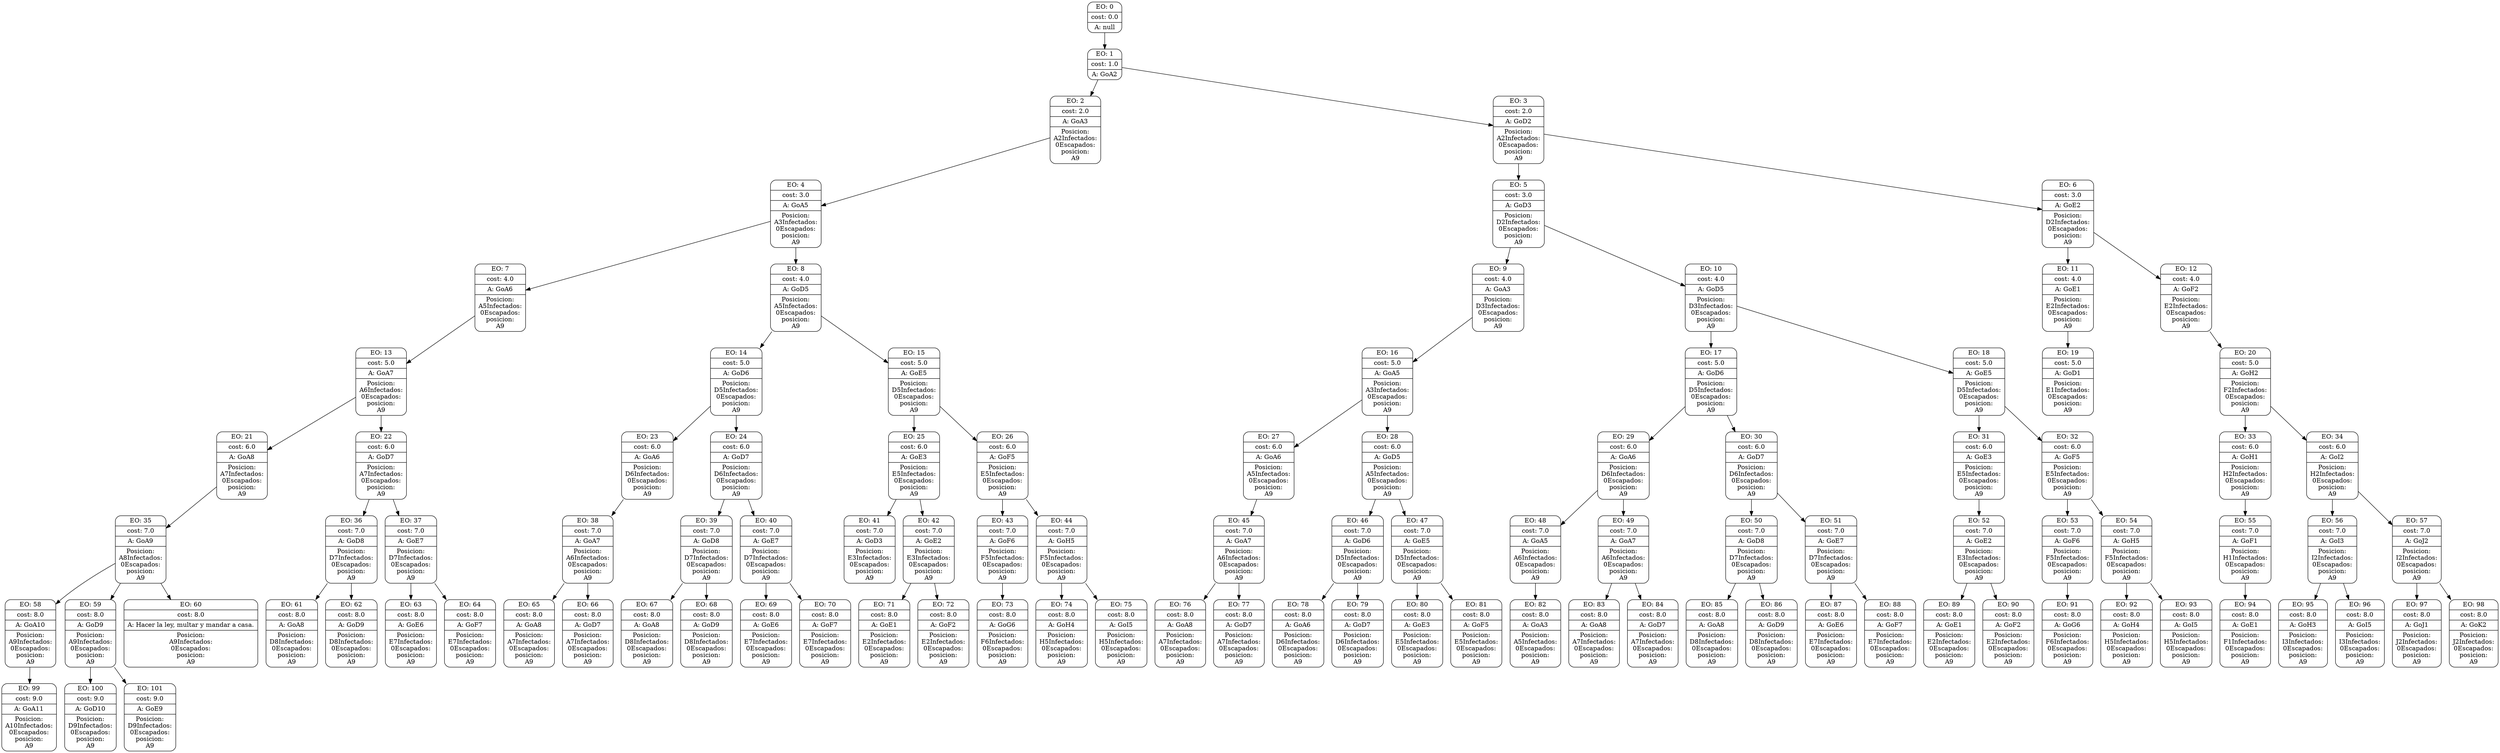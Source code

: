 digraph g {
node [shape = Mrecord];
nodo0[label="{EO: 0|cost: 0.0|A: null}"]
nodo1[label="{EO: 1|cost: 1.0|A: GoA2}"]
nodo2[label="{EO: 2|cost: 2.0|A: GoA3|Posicion:\nA2
Infectados:\n0
Escapados:\n
posicion:\nA9
}"]
nodo4[label="{EO: 4|cost: 3.0|A: GoA5|Posicion:\nA3
Infectados:\n0
Escapados:\n
posicion:\nA9
}"]
nodo7[label="{EO: 7|cost: 4.0|A: GoA6|Posicion:\nA5
Infectados:\n0
Escapados:\n
posicion:\nA9
}"]
nodo13[label="{EO: 13|cost: 5.0|A: GoA7|Posicion:\nA6
Infectados:\n0
Escapados:\n
posicion:\nA9
}"]
nodo21[label="{EO: 21|cost: 6.0|A: GoA8|Posicion:\nA7
Infectados:\n0
Escapados:\n
posicion:\nA9
}"]
nodo35[label="{EO: 35|cost: 7.0|A: GoA9|Posicion:\nA8
Infectados:\n0
Escapados:\n
posicion:\nA9
}"]
nodo58[label="{EO: 58|cost: 8.0|A: GoA10|Posicion:\nA9
Infectados:\n0
Escapados:\n
posicion:\nA9
}"]
nodo99[label="{EO: 99|cost: 9.0|A: GoA11|Posicion:\nA10
Infectados:\n0
Escapados:\n
posicion:\nA9
}"]

nodo58 -> nodo99;

nodo35 -> nodo58;
nodo59[label="{EO: 59|cost: 8.0|A: GoD9|Posicion:\nA9
Infectados:\n0
Escapados:\n
posicion:\nA9
}"]
nodo100[label="{EO: 100|cost: 9.0|A: GoD10|Posicion:\nD9
Infectados:\n0
Escapados:\n
posicion:\nA9
}"]

nodo59 -> nodo100;
nodo101[label="{EO: 101|cost: 9.0|A: GoE9|Posicion:\nD9
Infectados:\n0
Escapados:\n
posicion:\nA9
}"]

nodo59 -> nodo101;

nodo35 -> nodo59;
nodo60[label="{EO: 60|cost: 8.0|A: Hacer la ley, multar y mandar a casa.|Posicion:\nA9
Infectados:\n0
Escapados:\n
posicion:\nA9
}"]

nodo35 -> nodo60;

nodo21 -> nodo35;

nodo13 -> nodo21;
nodo22[label="{EO: 22|cost: 6.0|A: GoD7|Posicion:\nA7
Infectados:\n0
Escapados:\n
posicion:\nA9
}"]
nodo36[label="{EO: 36|cost: 7.0|A: GoD8|Posicion:\nD7
Infectados:\n0
Escapados:\n
posicion:\nA9
}"]
nodo61[label="{EO: 61|cost: 8.0|A: GoA8|Posicion:\nD8
Infectados:\n0
Escapados:\n
posicion:\nA9
}"]

nodo36 -> nodo61;
nodo62[label="{EO: 62|cost: 8.0|A: GoD9|Posicion:\nD8
Infectados:\n0
Escapados:\n
posicion:\nA9
}"]

nodo36 -> nodo62;

nodo22 -> nodo36;
nodo37[label="{EO: 37|cost: 7.0|A: GoE7|Posicion:\nD7
Infectados:\n0
Escapados:\n
posicion:\nA9
}"]
nodo63[label="{EO: 63|cost: 8.0|A: GoE6|Posicion:\nE7
Infectados:\n0
Escapados:\n
posicion:\nA9
}"]

nodo37 -> nodo63;
nodo64[label="{EO: 64|cost: 8.0|A: GoF7|Posicion:\nE7
Infectados:\n0
Escapados:\n
posicion:\nA9
}"]

nodo37 -> nodo64;

nodo22 -> nodo37;

nodo13 -> nodo22;

nodo7 -> nodo13;

nodo4 -> nodo7;
nodo8[label="{EO: 8|cost: 4.0|A: GoD5|Posicion:\nA5
Infectados:\n0
Escapados:\n
posicion:\nA9
}"]
nodo14[label="{EO: 14|cost: 5.0|A: GoD6|Posicion:\nD5
Infectados:\n0
Escapados:\n
posicion:\nA9
}"]
nodo23[label="{EO: 23|cost: 6.0|A: GoA6|Posicion:\nD6
Infectados:\n0
Escapados:\n
posicion:\nA9
}"]
nodo38[label="{EO: 38|cost: 7.0|A: GoA7|Posicion:\nA6
Infectados:\n0
Escapados:\n
posicion:\nA9
}"]
nodo65[label="{EO: 65|cost: 8.0|A: GoA8|Posicion:\nA7
Infectados:\n0
Escapados:\n
posicion:\nA9
}"]

nodo38 -> nodo65;
nodo66[label="{EO: 66|cost: 8.0|A: GoD7|Posicion:\nA7
Infectados:\n0
Escapados:\n
posicion:\nA9
}"]

nodo38 -> nodo66;

nodo23 -> nodo38;

nodo14 -> nodo23;
nodo24[label="{EO: 24|cost: 6.0|A: GoD7|Posicion:\nD6
Infectados:\n0
Escapados:\n
posicion:\nA9
}"]
nodo39[label="{EO: 39|cost: 7.0|A: GoD8|Posicion:\nD7
Infectados:\n0
Escapados:\n
posicion:\nA9
}"]
nodo67[label="{EO: 67|cost: 8.0|A: GoA8|Posicion:\nD8
Infectados:\n0
Escapados:\n
posicion:\nA9
}"]

nodo39 -> nodo67;
nodo68[label="{EO: 68|cost: 8.0|A: GoD9|Posicion:\nD8
Infectados:\n0
Escapados:\n
posicion:\nA9
}"]

nodo39 -> nodo68;

nodo24 -> nodo39;
nodo40[label="{EO: 40|cost: 7.0|A: GoE7|Posicion:\nD7
Infectados:\n0
Escapados:\n
posicion:\nA9
}"]
nodo69[label="{EO: 69|cost: 8.0|A: GoE6|Posicion:\nE7
Infectados:\n0
Escapados:\n
posicion:\nA9
}"]

nodo40 -> nodo69;
nodo70[label="{EO: 70|cost: 8.0|A: GoF7|Posicion:\nE7
Infectados:\n0
Escapados:\n
posicion:\nA9
}"]

nodo40 -> nodo70;

nodo24 -> nodo40;

nodo14 -> nodo24;

nodo8 -> nodo14;
nodo15[label="{EO: 15|cost: 5.0|A: GoE5|Posicion:\nD5
Infectados:\n0
Escapados:\n
posicion:\nA9
}"]
nodo25[label="{EO: 25|cost: 6.0|A: GoE3|Posicion:\nE5
Infectados:\n0
Escapados:\n
posicion:\nA9
}"]
nodo41[label="{EO: 41|cost: 7.0|A: GoD3|Posicion:\nE3
Infectados:\n0
Escapados:\n
posicion:\nA9
}"]

nodo25 -> nodo41;
nodo42[label="{EO: 42|cost: 7.0|A: GoE2|Posicion:\nE3
Infectados:\n0
Escapados:\n
posicion:\nA9
}"]
nodo71[label="{EO: 71|cost: 8.0|A: GoE1|Posicion:\nE2
Infectados:\n0
Escapados:\n
posicion:\nA9
}"]

nodo42 -> nodo71;
nodo72[label="{EO: 72|cost: 8.0|A: GoF2|Posicion:\nE2
Infectados:\n0
Escapados:\n
posicion:\nA9
}"]

nodo42 -> nodo72;

nodo25 -> nodo42;

nodo15 -> nodo25;
nodo26[label="{EO: 26|cost: 6.0|A: GoF5|Posicion:\nE5
Infectados:\n0
Escapados:\n
posicion:\nA9
}"]
nodo43[label="{EO: 43|cost: 7.0|A: GoF6|Posicion:\nF5
Infectados:\n0
Escapados:\n
posicion:\nA9
}"]
nodo73[label="{EO: 73|cost: 8.0|A: GoG6|Posicion:\nF6
Infectados:\n0
Escapados:\n
posicion:\nA9
}"]

nodo43 -> nodo73;

nodo26 -> nodo43;
nodo44[label="{EO: 44|cost: 7.0|A: GoH5|Posicion:\nF5
Infectados:\n0
Escapados:\n
posicion:\nA9
}"]
nodo74[label="{EO: 74|cost: 8.0|A: GoH4|Posicion:\nH5
Infectados:\n0
Escapados:\n
posicion:\nA9
}"]

nodo44 -> nodo74;
nodo75[label="{EO: 75|cost: 8.0|A: GoI5|Posicion:\nH5
Infectados:\n0
Escapados:\n
posicion:\nA9
}"]

nodo44 -> nodo75;

nodo26 -> nodo44;

nodo15 -> nodo26;

nodo8 -> nodo15;

nodo4 -> nodo8;

nodo2 -> nodo4;

nodo1 -> nodo2;
nodo3[label="{EO: 3|cost: 2.0|A: GoD2|Posicion:\nA2
Infectados:\n0
Escapados:\n
posicion:\nA9
}"]
nodo5[label="{EO: 5|cost: 3.0|A: GoD3|Posicion:\nD2
Infectados:\n0
Escapados:\n
posicion:\nA9
}"]
nodo9[label="{EO: 9|cost: 4.0|A: GoA3|Posicion:\nD3
Infectados:\n0
Escapados:\n
posicion:\nA9
}"]
nodo16[label="{EO: 16|cost: 5.0|A: GoA5|Posicion:\nA3
Infectados:\n0
Escapados:\n
posicion:\nA9
}"]
nodo27[label="{EO: 27|cost: 6.0|A: GoA6|Posicion:\nA5
Infectados:\n0
Escapados:\n
posicion:\nA9
}"]
nodo45[label="{EO: 45|cost: 7.0|A: GoA7|Posicion:\nA6
Infectados:\n0
Escapados:\n
posicion:\nA9
}"]
nodo76[label="{EO: 76|cost: 8.0|A: GoA8|Posicion:\nA7
Infectados:\n0
Escapados:\n
posicion:\nA9
}"]

nodo45 -> nodo76;
nodo77[label="{EO: 77|cost: 8.0|A: GoD7|Posicion:\nA7
Infectados:\n0
Escapados:\n
posicion:\nA9
}"]

nodo45 -> nodo77;

nodo27 -> nodo45;

nodo16 -> nodo27;
nodo28[label="{EO: 28|cost: 6.0|A: GoD5|Posicion:\nA5
Infectados:\n0
Escapados:\n
posicion:\nA9
}"]
nodo46[label="{EO: 46|cost: 7.0|A: GoD6|Posicion:\nD5
Infectados:\n0
Escapados:\n
posicion:\nA9
}"]
nodo78[label="{EO: 78|cost: 8.0|A: GoA6|Posicion:\nD6
Infectados:\n0
Escapados:\n
posicion:\nA9
}"]

nodo46 -> nodo78;
nodo79[label="{EO: 79|cost: 8.0|A: GoD7|Posicion:\nD6
Infectados:\n0
Escapados:\n
posicion:\nA9
}"]

nodo46 -> nodo79;

nodo28 -> nodo46;
nodo47[label="{EO: 47|cost: 7.0|A: GoE5|Posicion:\nD5
Infectados:\n0
Escapados:\n
posicion:\nA9
}"]
nodo80[label="{EO: 80|cost: 8.0|A: GoE3|Posicion:\nE5
Infectados:\n0
Escapados:\n
posicion:\nA9
}"]

nodo47 -> nodo80;
nodo81[label="{EO: 81|cost: 8.0|A: GoF5|Posicion:\nE5
Infectados:\n0
Escapados:\n
posicion:\nA9
}"]

nodo47 -> nodo81;

nodo28 -> nodo47;

nodo16 -> nodo28;

nodo9 -> nodo16;

nodo5 -> nodo9;
nodo10[label="{EO: 10|cost: 4.0|A: GoD5|Posicion:\nD3
Infectados:\n0
Escapados:\n
posicion:\nA9
}"]
nodo17[label="{EO: 17|cost: 5.0|A: GoD6|Posicion:\nD5
Infectados:\n0
Escapados:\n
posicion:\nA9
}"]
nodo29[label="{EO: 29|cost: 6.0|A: GoA6|Posicion:\nD6
Infectados:\n0
Escapados:\n
posicion:\nA9
}"]
nodo48[label="{EO: 48|cost: 7.0|A: GoA5|Posicion:\nA6
Infectados:\n0
Escapados:\n
posicion:\nA9
}"]
nodo82[label="{EO: 82|cost: 8.0|A: GoA3|Posicion:\nA5
Infectados:\n0
Escapados:\n
posicion:\nA9
}"]

nodo48 -> nodo82;

nodo29 -> nodo48;
nodo49[label="{EO: 49|cost: 7.0|A: GoA7|Posicion:\nA6
Infectados:\n0
Escapados:\n
posicion:\nA9
}"]
nodo83[label="{EO: 83|cost: 8.0|A: GoA8|Posicion:\nA7
Infectados:\n0
Escapados:\n
posicion:\nA9
}"]

nodo49 -> nodo83;
nodo84[label="{EO: 84|cost: 8.0|A: GoD7|Posicion:\nA7
Infectados:\n0
Escapados:\n
posicion:\nA9
}"]

nodo49 -> nodo84;

nodo29 -> nodo49;

nodo17 -> nodo29;
nodo30[label="{EO: 30|cost: 6.0|A: GoD7|Posicion:\nD6
Infectados:\n0
Escapados:\n
posicion:\nA9
}"]
nodo50[label="{EO: 50|cost: 7.0|A: GoD8|Posicion:\nD7
Infectados:\n0
Escapados:\n
posicion:\nA9
}"]
nodo85[label="{EO: 85|cost: 8.0|A: GoA8|Posicion:\nD8
Infectados:\n0
Escapados:\n
posicion:\nA9
}"]

nodo50 -> nodo85;
nodo86[label="{EO: 86|cost: 8.0|A: GoD9|Posicion:\nD8
Infectados:\n0
Escapados:\n
posicion:\nA9
}"]

nodo50 -> nodo86;

nodo30 -> nodo50;
nodo51[label="{EO: 51|cost: 7.0|A: GoE7|Posicion:\nD7
Infectados:\n0
Escapados:\n
posicion:\nA9
}"]
nodo87[label="{EO: 87|cost: 8.0|A: GoE6|Posicion:\nE7
Infectados:\n0
Escapados:\n
posicion:\nA9
}"]

nodo51 -> nodo87;
nodo88[label="{EO: 88|cost: 8.0|A: GoF7|Posicion:\nE7
Infectados:\n0
Escapados:\n
posicion:\nA9
}"]

nodo51 -> nodo88;

nodo30 -> nodo51;

nodo17 -> nodo30;

nodo10 -> nodo17;
nodo18[label="{EO: 18|cost: 5.0|A: GoE5|Posicion:\nD5
Infectados:\n0
Escapados:\n
posicion:\nA9
}"]
nodo31[label="{EO: 31|cost: 6.0|A: GoE3|Posicion:\nE5
Infectados:\n0
Escapados:\n
posicion:\nA9
}"]
nodo52[label="{EO: 52|cost: 7.0|A: GoE2|Posicion:\nE3
Infectados:\n0
Escapados:\n
posicion:\nA9
}"]
nodo89[label="{EO: 89|cost: 8.0|A: GoE1|Posicion:\nE2
Infectados:\n0
Escapados:\n
posicion:\nA9
}"]

nodo52 -> nodo89;
nodo90[label="{EO: 90|cost: 8.0|A: GoF2|Posicion:\nE2
Infectados:\n0
Escapados:\n
posicion:\nA9
}"]

nodo52 -> nodo90;

nodo31 -> nodo52;

nodo18 -> nodo31;
nodo32[label="{EO: 32|cost: 6.0|A: GoF5|Posicion:\nE5
Infectados:\n0
Escapados:\n
posicion:\nA9
}"]
nodo53[label="{EO: 53|cost: 7.0|A: GoF6|Posicion:\nF5
Infectados:\n0
Escapados:\n
posicion:\nA9
}"]
nodo91[label="{EO: 91|cost: 8.0|A: GoG6|Posicion:\nF6
Infectados:\n0
Escapados:\n
posicion:\nA9
}"]

nodo53 -> nodo91;

nodo32 -> nodo53;
nodo54[label="{EO: 54|cost: 7.0|A: GoH5|Posicion:\nF5
Infectados:\n0
Escapados:\n
posicion:\nA9
}"]
nodo92[label="{EO: 92|cost: 8.0|A: GoH4|Posicion:\nH5
Infectados:\n0
Escapados:\n
posicion:\nA9
}"]

nodo54 -> nodo92;
nodo93[label="{EO: 93|cost: 8.0|A: GoI5|Posicion:\nH5
Infectados:\n0
Escapados:\n
posicion:\nA9
}"]

nodo54 -> nodo93;

nodo32 -> nodo54;

nodo18 -> nodo32;

nodo10 -> nodo18;

nodo5 -> nodo10;

nodo3 -> nodo5;
nodo6[label="{EO: 6|cost: 3.0|A: GoE2|Posicion:\nD2
Infectados:\n0
Escapados:\n
posicion:\nA9
}"]
nodo11[label="{EO: 11|cost: 4.0|A: GoE1|Posicion:\nE2
Infectados:\n0
Escapados:\n
posicion:\nA9
}"]
nodo19[label="{EO: 19|cost: 5.0|A: GoD1|Posicion:\nE1
Infectados:\n0
Escapados:\n
posicion:\nA9
}"]

nodo11 -> nodo19;

nodo6 -> nodo11;
nodo12[label="{EO: 12|cost: 4.0|A: GoF2|Posicion:\nE2
Infectados:\n0
Escapados:\n
posicion:\nA9
}"]
nodo20[label="{EO: 20|cost: 5.0|A: GoH2|Posicion:\nF2
Infectados:\n0
Escapados:\n
posicion:\nA9
}"]
nodo33[label="{EO: 33|cost: 6.0|A: GoH1|Posicion:\nH2
Infectados:\n0
Escapados:\n
posicion:\nA9
}"]
nodo55[label="{EO: 55|cost: 7.0|A: GoF1|Posicion:\nH1
Infectados:\n0
Escapados:\n
posicion:\nA9
}"]
nodo94[label="{EO: 94|cost: 8.0|A: GoE1|Posicion:\nF1
Infectados:\n0
Escapados:\n
posicion:\nA9
}"]

nodo55 -> nodo94;

nodo33 -> nodo55;

nodo20 -> nodo33;
nodo34[label="{EO: 34|cost: 6.0|A: GoI2|Posicion:\nH2
Infectados:\n0
Escapados:\n
posicion:\nA9
}"]
nodo56[label="{EO: 56|cost: 7.0|A: GoI3|Posicion:\nI2
Infectados:\n0
Escapados:\n
posicion:\nA9
}"]
nodo95[label="{EO: 95|cost: 8.0|A: GoH3|Posicion:\nI3
Infectados:\n0
Escapados:\n
posicion:\nA9
}"]

nodo56 -> nodo95;
nodo96[label="{EO: 96|cost: 8.0|A: GoI5|Posicion:\nI3
Infectados:\n0
Escapados:\n
posicion:\nA9
}"]

nodo56 -> nodo96;

nodo34 -> nodo56;
nodo57[label="{EO: 57|cost: 7.0|A: GoJ2|Posicion:\nI2
Infectados:\n0
Escapados:\n
posicion:\nA9
}"]
nodo97[label="{EO: 97|cost: 8.0|A: GoJ1|Posicion:\nJ2
Infectados:\n0
Escapados:\n
posicion:\nA9
}"]

nodo57 -> nodo97;
nodo98[label="{EO: 98|cost: 8.0|A: GoK2|Posicion:\nJ2
Infectados:\n0
Escapados:\n
posicion:\nA9
}"]

nodo57 -> nodo98;

nodo34 -> nodo57;

nodo20 -> nodo34;

nodo12 -> nodo20;

nodo6 -> nodo12;

nodo3 -> nodo6;

nodo1 -> nodo3;

nodo0 -> nodo1;


}